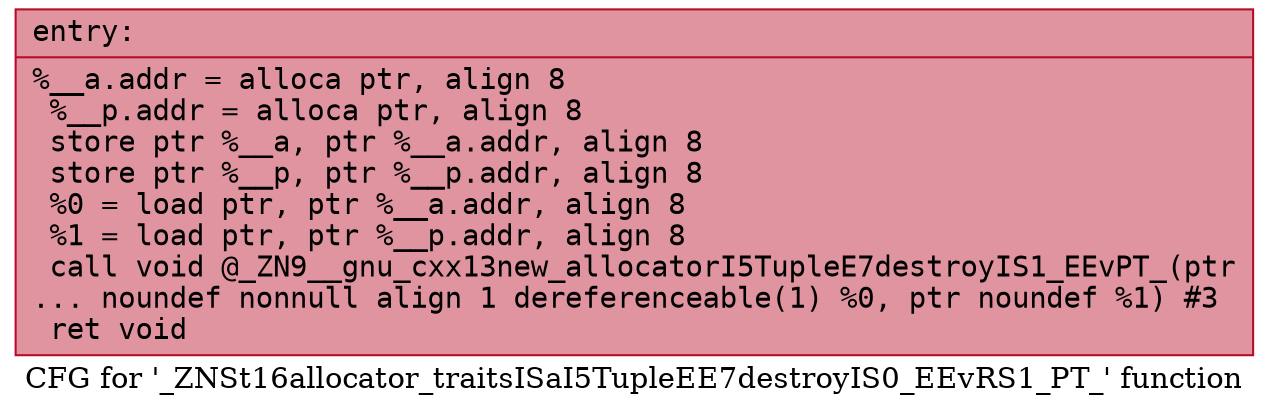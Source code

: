 digraph "CFG for '_ZNSt16allocator_traitsISaI5TupleEE7destroyIS0_EEvRS1_PT_' function" {
	label="CFG for '_ZNSt16allocator_traitsISaI5TupleEE7destroyIS0_EEvRS1_PT_' function";

	Node0x55c6063a70b0 [shape=record,color="#b70d28ff", style=filled, fillcolor="#b70d2870" fontname="Courier",label="{entry:\l|  %__a.addr = alloca ptr, align 8\l  %__p.addr = alloca ptr, align 8\l  store ptr %__a, ptr %__a.addr, align 8\l  store ptr %__p, ptr %__p.addr, align 8\l  %0 = load ptr, ptr %__a.addr, align 8\l  %1 = load ptr, ptr %__p.addr, align 8\l  call void @_ZN9__gnu_cxx13new_allocatorI5TupleE7destroyIS1_EEvPT_(ptr\l... noundef nonnull align 1 dereferenceable(1) %0, ptr noundef %1) #3\l  ret void\l}"];
}
